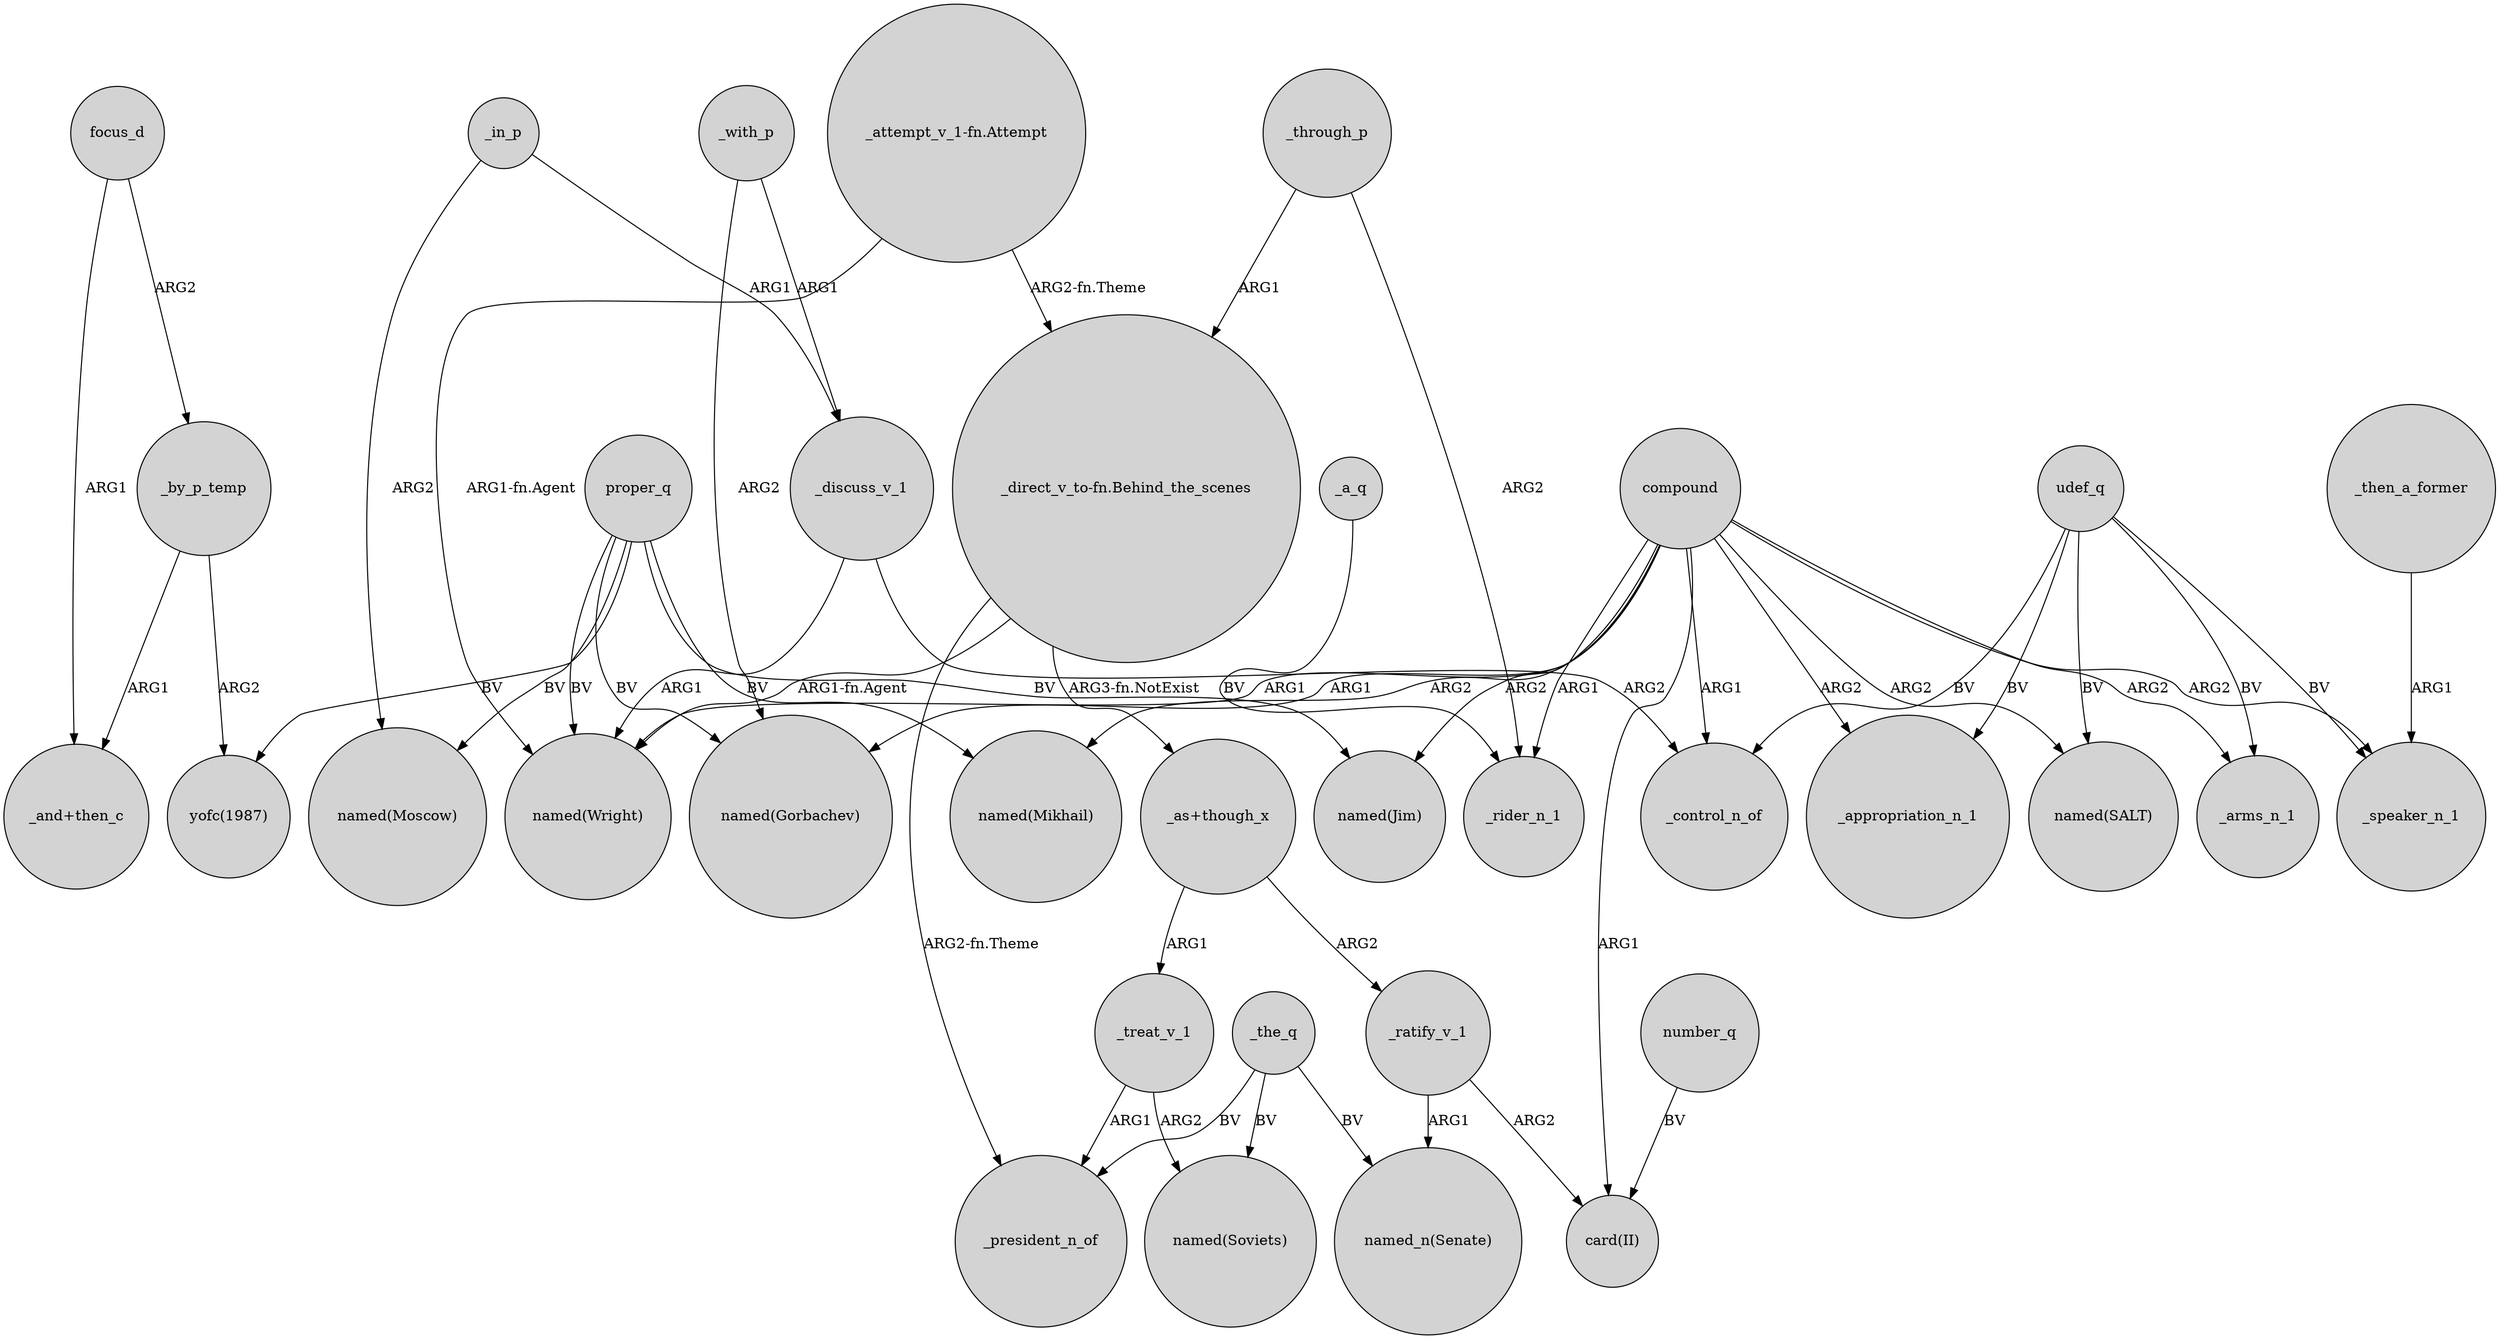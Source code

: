 digraph {
	node [shape=circle style=filled]
	_by_p_temp -> "yofc(1987)" [label=ARG2]
	_a_q -> _rider_n_1 [label=BV]
	_ratify_v_1 -> "card(II)" [label=ARG2]
	proper_q -> "named(Moscow)" [label=BV]
	_discuss_v_1 -> _control_n_of [label=ARG2]
	_treat_v_1 -> _president_n_of [label=ARG1]
	"_as+though_x" -> _treat_v_1 [label=ARG1]
	compound -> "card(II)" [label=ARG1]
	compound -> _rider_n_1 [label=ARG1]
	proper_q -> "named(Wright)" [label=BV]
	_with_p -> "named(Gorbachev)" [label=ARG2]
	_through_p -> "_direct_v_to-fn.Behind_the_scenes" [label=ARG1]
	udef_q -> _control_n_of [label=BV]
	udef_q -> _speaker_n_1 [label=BV]
	"_attempt_v_1-fn.Attempt" -> "named(Wright)" [label="ARG1-fn.Agent"]
	proper_q -> "named(Jim)" [label=BV]
	_in_p -> _discuss_v_1 [label=ARG1]
	udef_q -> "named(SALT)" [label=BV]
	_discuss_v_1 -> "named(Wright)" [label=ARG1]
	compound -> _arms_n_1 [label=ARG2]
	udef_q -> _appropriation_n_1 [label=BV]
	compound -> "named(SALT)" [label=ARG2]
	_then_a_former -> _speaker_n_1 [label=ARG1]
	compound -> "named(Gorbachev)" [label=ARG1]
	udef_q -> _arms_n_1 [label=BV]
	_in_p -> "named(Moscow)" [label=ARG2]
	"_attempt_v_1-fn.Attempt" -> "_direct_v_to-fn.Behind_the_scenes" [label="ARG2-fn.Theme"]
	"_as+though_x" -> _ratify_v_1 [label=ARG2]
	"_direct_v_to-fn.Behind_the_scenes" -> _president_n_of [label="ARG2-fn.Theme"]
	compound -> "named(Jim)" [label=ARG2]
	focus_d -> "_and+then_c" [label=ARG1]
	_the_q -> "named(Soviets)" [label=BV]
	_treat_v_1 -> "named(Soviets)" [label=ARG2]
	_the_q -> "named_n(Senate)" [label=BV]
	compound -> _control_n_of [label=ARG1]
	proper_q -> "named(Mikhail)" [label=BV]
	_by_p_temp -> "_and+then_c" [label=ARG1]
	_the_q -> _president_n_of [label=BV]
	number_q -> "card(II)" [label=BV]
	_ratify_v_1 -> "named_n(Senate)" [label=ARG1]
	proper_q -> "yofc(1987)" [label=BV]
	compound -> _speaker_n_1 [label=ARG2]
	compound -> _appropriation_n_1 [label=ARG2]
	"_direct_v_to-fn.Behind_the_scenes" -> "named(Wright)" [label="ARG1-fn.Agent"]
	focus_d -> _by_p_temp [label=ARG2]
	_through_p -> _rider_n_1 [label=ARG2]
	_with_p -> _discuss_v_1 [label=ARG1]
	proper_q -> "named(Gorbachev)" [label=BV]
	compound -> "named(Mikhail)" [label=ARG2]
	compound -> "named(Wright)" [label=ARG1]
	"_direct_v_to-fn.Behind_the_scenes" -> "_as+though_x" [label="ARG3-fn.NotExist"]
}
